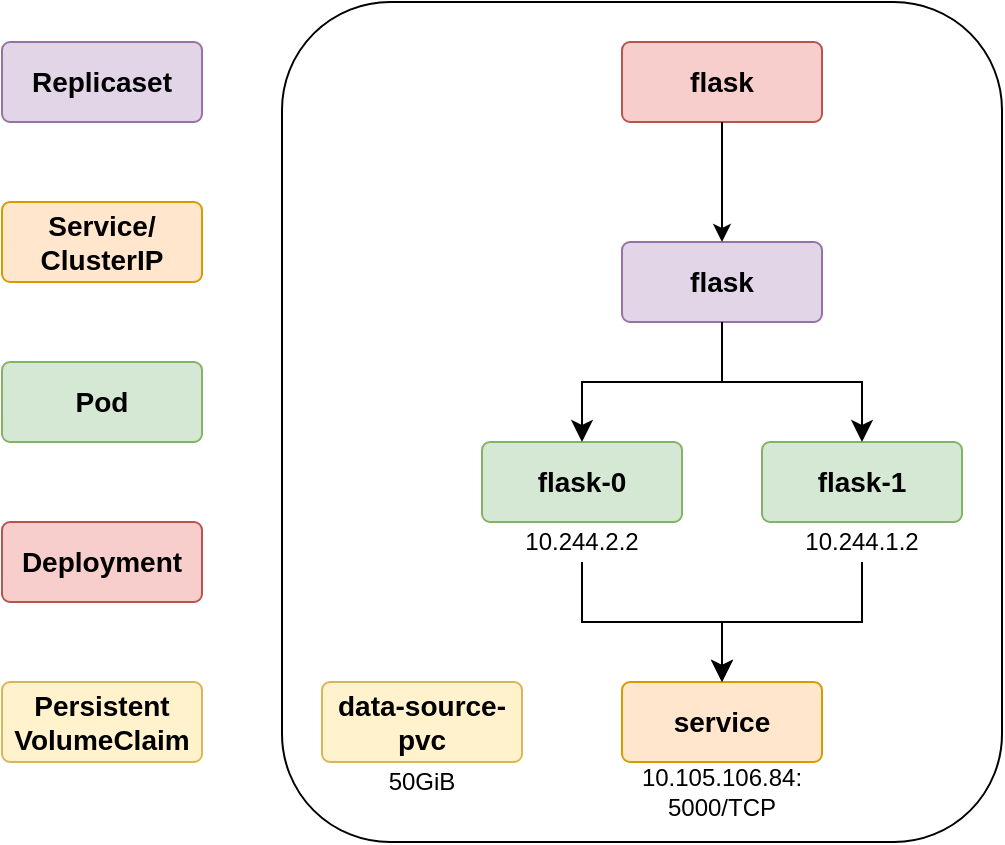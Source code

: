 <mxfile version="26.0.3">
  <diagram name="Page-1" id="tInYgjuP8QOeVG5bkKig">
    <mxGraphModel dx="1434" dy="772" grid="1" gridSize="10" guides="1" tooltips="1" connect="1" arrows="1" fold="1" page="1" pageScale="1" pageWidth="850" pageHeight="1100" math="0" shadow="0">
      <root>
        <mxCell id="0" />
        <mxCell id="1" parent="0" />
        <mxCell id="SD84Jqw0sNpji9GHYgJN-2" value="&lt;b&gt;&lt;font style=&quot;font-size: 14px;&quot;&gt;Pod&lt;/font&gt;&lt;/b&gt;" style="rounded=1;arcSize=10;whiteSpace=wrap;html=1;align=center;fillColor=#d5e8d4;strokeColor=#82b366;" parent="1" vertex="1">
          <mxGeometry x="320" y="320" width="100" height="40" as="geometry" />
        </mxCell>
        <mxCell id="SD84Jqw0sNpji9GHYgJN-3" value="&lt;b&gt;&lt;font style=&quot;font-size: 14px;&quot;&gt;Service/&lt;/font&gt;&lt;/b&gt;&lt;div&gt;&lt;b&gt;&lt;font style=&quot;font-size: 14px;&quot;&gt;ClusterIP&lt;/font&gt;&lt;/b&gt;&lt;/div&gt;" style="rounded=1;arcSize=10;whiteSpace=wrap;html=1;align=center;fillColor=#ffe6cc;strokeColor=#d79b00;" parent="1" vertex="1">
          <mxGeometry x="320" y="240" width="100" height="40" as="geometry" />
        </mxCell>
        <mxCell id="SD84Jqw0sNpji9GHYgJN-4" value="" style="rounded=1;whiteSpace=wrap;html=1;" parent="1" vertex="1">
          <mxGeometry x="460" y="140" width="360" height="420" as="geometry" />
        </mxCell>
        <mxCell id="SD84Jqw0sNpji9GHYgJN-9" value="&lt;b&gt;&lt;font style=&quot;font-size: 14px;&quot;&gt;flask&lt;/font&gt;&lt;/b&gt;" style="rounded=1;arcSize=10;whiteSpace=wrap;html=1;align=center;fillColor=#e1d5e7;strokeColor=#9673a6;" parent="1" vertex="1">
          <mxGeometry x="630" y="260" width="100" height="40" as="geometry" />
        </mxCell>
        <mxCell id="SD84Jqw0sNpji9GHYgJN-10" value="&lt;b&gt;&lt;font style=&quot;font-size: 14px;&quot;&gt;flask-1&lt;/font&gt;&lt;/b&gt;" style="rounded=1;arcSize=10;whiteSpace=wrap;html=1;align=center;fillColor=#d5e8d4;strokeColor=#82b366;" parent="1" vertex="1">
          <mxGeometry x="700" y="360" width="100" height="40" as="geometry" />
        </mxCell>
        <mxCell id="SD84Jqw0sNpji9GHYgJN-11" value="&lt;b&gt;&lt;font style=&quot;font-size: 14px;&quot;&gt;flask-0&lt;/font&gt;&lt;/b&gt;" style="rounded=1;arcSize=10;whiteSpace=wrap;html=1;align=center;fillColor=#d5e8d4;strokeColor=#82b366;" parent="1" vertex="1">
          <mxGeometry x="560" y="360" width="100" height="40" as="geometry" />
        </mxCell>
        <mxCell id="SD84Jqw0sNpji9GHYgJN-15" value="10.244.2.2" style="text;html=1;align=center;verticalAlign=middle;whiteSpace=wrap;rounded=0;" parent="1" vertex="1">
          <mxGeometry x="560" y="400" width="100" height="20" as="geometry" />
        </mxCell>
        <mxCell id="SD84Jqw0sNpji9GHYgJN-16" value="10.244.1.2" style="text;html=1;align=center;verticalAlign=middle;whiteSpace=wrap;rounded=0;" parent="1" vertex="1">
          <mxGeometry x="700" y="400" width="100" height="20" as="geometry" />
        </mxCell>
        <mxCell id="SD84Jqw0sNpji9GHYgJN-20" value="" style="edgeStyle=elbowEdgeStyle;elbow=vertical;endArrow=classic;html=1;curved=0;rounded=0;endSize=8;startSize=8;entryX=0.5;entryY=0;entryDx=0;entryDy=0;exitX=0.5;exitY=1;exitDx=0;exitDy=0;" parent="1" source="SD84Jqw0sNpji9GHYgJN-9" target="SD84Jqw0sNpji9GHYgJN-10" edge="1">
          <mxGeometry width="50" height="50" relative="1" as="geometry">
            <mxPoint x="300" y="310" as="sourcePoint" />
            <mxPoint x="440" y="370" as="targetPoint" />
          </mxGeometry>
        </mxCell>
        <mxCell id="SD84Jqw0sNpji9GHYgJN-21" value="" style="edgeStyle=elbowEdgeStyle;elbow=vertical;endArrow=classic;html=1;curved=0;rounded=0;endSize=8;startSize=8;exitX=0.5;exitY=1;exitDx=0;exitDy=0;entryX=0.5;entryY=0;entryDx=0;entryDy=0;" parent="1" source="SD84Jqw0sNpji9GHYgJN-9" target="SD84Jqw0sNpji9GHYgJN-11" edge="1">
          <mxGeometry width="50" height="50" relative="1" as="geometry">
            <mxPoint x="300" y="310" as="sourcePoint" />
            <mxPoint x="160" y="370" as="targetPoint" />
          </mxGeometry>
        </mxCell>
        <mxCell id="SD84Jqw0sNpji9GHYgJN-27" value="&lt;b&gt;&lt;font style=&quot;font-size: 14px;&quot;&gt;service&lt;/font&gt;&lt;/b&gt;" style="rounded=1;arcSize=10;whiteSpace=wrap;html=1;align=center;fillColor=#ffe6cc;strokeColor=#d79b00;" parent="1" vertex="1">
          <mxGeometry x="630" y="480" width="100" height="40" as="geometry" />
        </mxCell>
        <mxCell id="SD84Jqw0sNpji9GHYgJN-28" value="" style="edgeStyle=elbowEdgeStyle;elbow=vertical;endArrow=classic;html=1;curved=0;rounded=0;endSize=8;startSize=8;exitX=0.5;exitY=1;exitDx=0;exitDy=0;" parent="1" source="SD84Jqw0sNpji9GHYgJN-15" target="SD84Jqw0sNpji9GHYgJN-27" edge="1">
          <mxGeometry width="50" height="50" relative="1" as="geometry">
            <mxPoint x="690" y="310" as="sourcePoint" />
            <mxPoint x="760" y="370" as="targetPoint" />
          </mxGeometry>
        </mxCell>
        <mxCell id="SD84Jqw0sNpji9GHYgJN-29" value="" style="edgeStyle=elbowEdgeStyle;elbow=vertical;endArrow=classic;html=1;curved=0;rounded=0;endSize=8;startSize=8;exitX=0.5;exitY=1;exitDx=0;exitDy=0;entryX=0.5;entryY=0;entryDx=0;entryDy=0;" parent="1" source="SD84Jqw0sNpji9GHYgJN-16" target="SD84Jqw0sNpji9GHYgJN-27" edge="1">
          <mxGeometry width="50" height="50" relative="1" as="geometry">
            <mxPoint x="690" y="310" as="sourcePoint" />
            <mxPoint x="620" y="370" as="targetPoint" />
          </mxGeometry>
        </mxCell>
        <mxCell id="SD84Jqw0sNpji9GHYgJN-30" value="10.105.106.84:&lt;div&gt;5000/TCP&lt;/div&gt;" style="text;html=1;align=center;verticalAlign=middle;whiteSpace=wrap;rounded=0;" parent="1" vertex="1">
          <mxGeometry x="630" y="520" width="100" height="30" as="geometry" />
        </mxCell>
        <mxCell id="SD84Jqw0sNpji9GHYgJN-31" value="&lt;span style=&quot;font-size: 14px;&quot;&gt;&lt;b&gt;Replicaset&lt;/b&gt;&lt;/span&gt;" style="rounded=1;arcSize=10;whiteSpace=wrap;html=1;align=center;fillColor=#e1d5e7;strokeColor=#9673a6;" parent="1" vertex="1">
          <mxGeometry x="320" y="160" width="100" height="40" as="geometry" />
        </mxCell>
        <mxCell id="SD84Jqw0sNpji9GHYgJN-32" value="&lt;span style=&quot;font-size: 14px;&quot;&gt;&lt;b&gt;Persistent&lt;/b&gt;&lt;/span&gt;&lt;div&gt;&lt;span style=&quot;font-size: 14px;&quot;&gt;&lt;b&gt;VolumeClaim&lt;/b&gt;&lt;/span&gt;&lt;/div&gt;" style="rounded=1;arcSize=10;whiteSpace=wrap;html=1;align=center;fillColor=#fff2cc;strokeColor=#d6b656;" parent="1" vertex="1">
          <mxGeometry x="320" y="480" width="100" height="40" as="geometry" />
        </mxCell>
        <mxCell id="SD84Jqw0sNpji9GHYgJN-33" value="&lt;b&gt;&lt;font style=&quot;font-size: 14px;&quot;&gt;Deployment&lt;/font&gt;&lt;/b&gt;" style="rounded=1;arcSize=10;whiteSpace=wrap;html=1;align=center;fillColor=#f8cecc;strokeColor=#b85450;" parent="1" vertex="1">
          <mxGeometry x="320" y="400" width="100" height="40" as="geometry" />
        </mxCell>
        <mxCell id="UvK4zwglCHKxDC4locCN-1" value="&lt;b&gt;&lt;font style=&quot;font-size: 14px;&quot;&gt;flask&lt;/font&gt;&lt;/b&gt;" style="rounded=1;arcSize=10;whiteSpace=wrap;html=1;align=center;fillColor=#f8cecc;strokeColor=#b85450;" parent="1" vertex="1">
          <mxGeometry x="630" y="160" width="100" height="40" as="geometry" />
        </mxCell>
        <mxCell id="UvK4zwglCHKxDC4locCN-2" value="" style="endArrow=classic;html=1;rounded=0;entryX=0.5;entryY=0;entryDx=0;entryDy=0;exitX=0.5;exitY=1;exitDx=0;exitDy=0;" parent="1" source="UvK4zwglCHKxDC4locCN-1" target="SD84Jqw0sNpji9GHYgJN-9" edge="1">
          <mxGeometry width="50" height="50" relative="1" as="geometry">
            <mxPoint x="410" y="260" as="sourcePoint" />
            <mxPoint x="460" y="210" as="targetPoint" />
          </mxGeometry>
        </mxCell>
        <mxCell id="UvK4zwglCHKxDC4locCN-3" value="&lt;span style=&quot;font-size: 14px;&quot;&gt;&lt;b&gt;data-source-pvc&lt;/b&gt;&lt;/span&gt;" style="rounded=1;arcSize=10;whiteSpace=wrap;html=1;align=center;fillColor=#fff2cc;strokeColor=#d6b656;" parent="1" vertex="1">
          <mxGeometry x="480" y="480" width="100" height="40" as="geometry" />
        </mxCell>
        <mxCell id="UvK4zwglCHKxDC4locCN-4" value="50GiB" style="text;html=1;align=center;verticalAlign=middle;whiteSpace=wrap;rounded=0;" parent="1" vertex="1">
          <mxGeometry x="480" y="520" width="100" height="20" as="geometry" />
        </mxCell>
      </root>
    </mxGraphModel>
  </diagram>
</mxfile>
